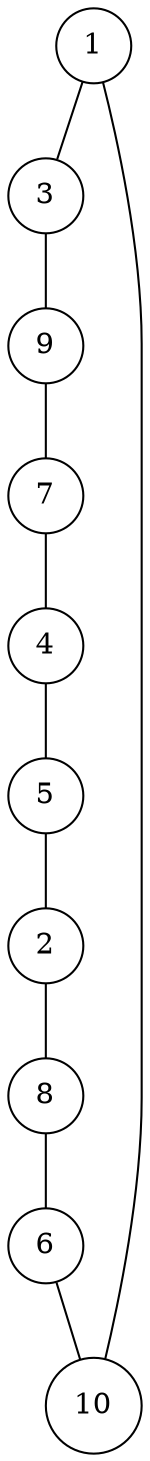 graph random1012484 {
	node [shape=circle fillcolor=white]
	1 [ pos = "0.166790,0.822824!"]
	2 [ pos = "4.427917,3.737079!"]
	3 [ pos = "2.114297,1.856613!"]
	4 [ pos = "5.000000,3.245744!"]
	5 [ pos = "4.912048,3.858916!"]
	6 [ pos = "0.801025,2.782662!"]
	7 [ pos = "4.513882,3.006357!"]
	8 [ pos = "3.440159,3.918827!"]
	9 [ pos = "4.143364,2.363642!"]
	10 [ pos = "0.521956,1.877992!"]

	1 -- 3
	2 -- 8
	3 -- 9
	4 -- 5
	5 -- 2
	6 -- 10
	7 -- 4
	8 -- 6
	9 -- 7
	10 -- 1
}